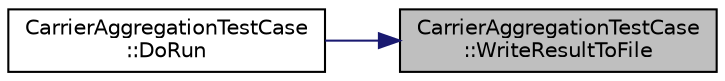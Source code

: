digraph "CarrierAggregationTestCase::WriteResultToFile"
{
 // LATEX_PDF_SIZE
  edge [fontname="Helvetica",fontsize="10",labelfontname="Helvetica",labelfontsize="10"];
  node [fontname="Helvetica",fontsize="10",shape=record];
  rankdir="RL";
  Node1 [label="CarrierAggregationTestCase\l::WriteResultToFile",height=0.2,width=0.4,color="black", fillcolor="grey75", style="filled", fontcolor="black",tooltip="Write result to file function."];
  Node1 -> Node2 [dir="back",color="midnightblue",fontsize="10",style="solid",fontname="Helvetica"];
  Node2 [label="CarrierAggregationTestCase\l::DoRun",height=0.2,width=0.4,color="black", fillcolor="white", style="filled",URL="$class_carrier_aggregation_test_case.html#a20f3e28f3a6dd2919e51e508b78afa59",tooltip="Implementation to actually run this TestCase."];
}

